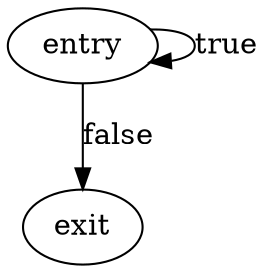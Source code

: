 digraph post_loop {
	cond [label="entry"]
	exit [label="exit"]
	cond->cond [label="true"]
	cond->exit [label="false"]
}
